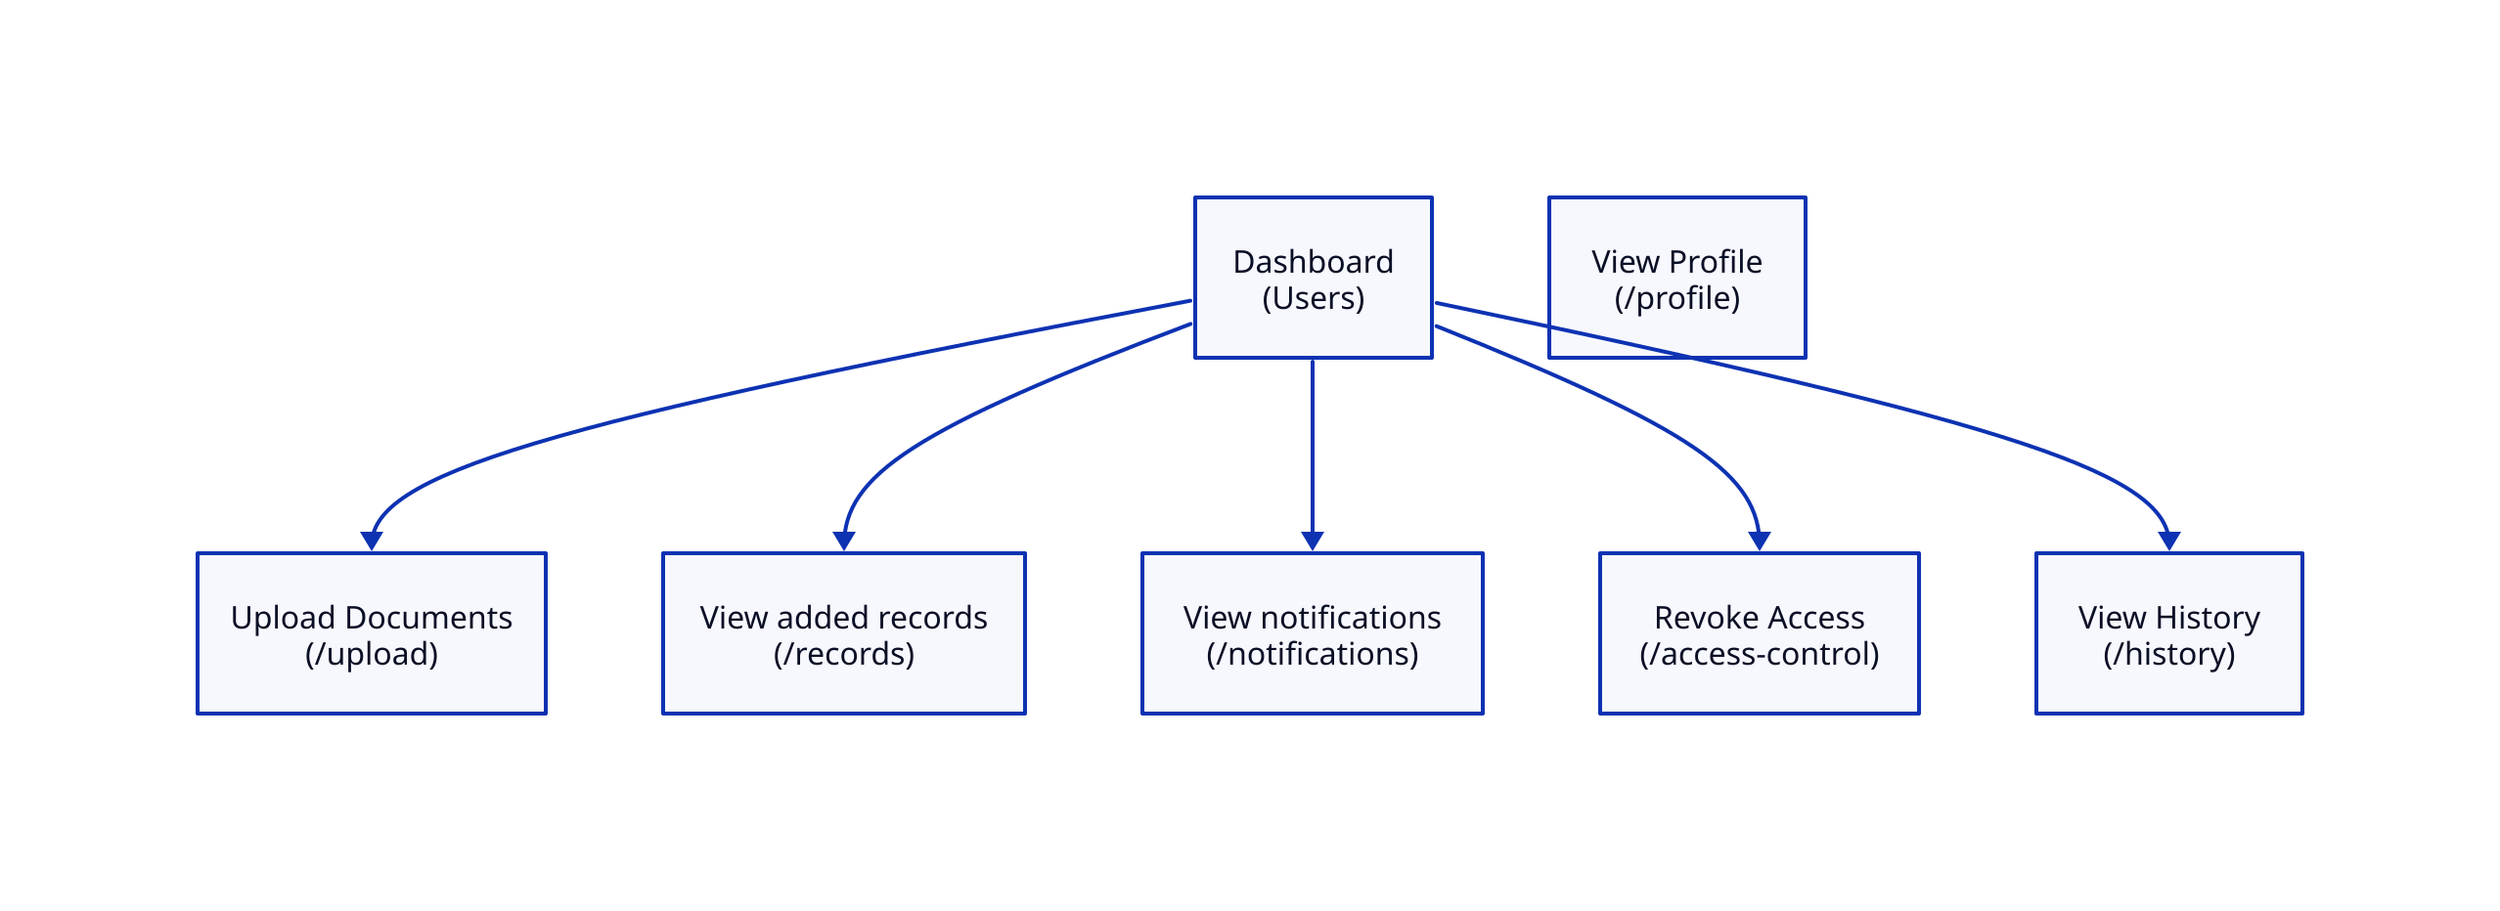dashbrd: Dashboard\n(Users)

upload: Upload Documents\n(/upload)
record: View added records\n(/records)
notifs: View notifications\n(/notifications)
access: Revoke Access\n(/access-control)
history: View History\n(/history)
profile: View Profile\n(/profile)

dashbrd -> upload
dashbrd -> record
dashbrd -> notifs
dashbrd -> access
dashbrd -> history
